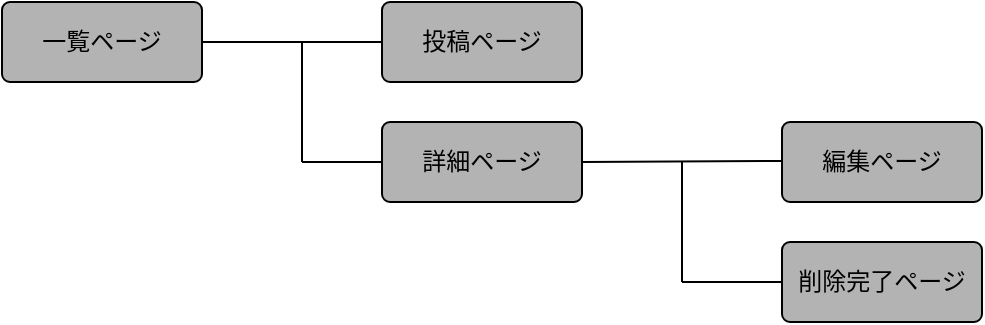 <mxfile>
    <diagram id="rGCHv9tnUERcJdvspk9j" name="ページ1">
        <mxGraphModel dx="728" dy="680" grid="1" gridSize="10" guides="1" tooltips="1" connect="1" arrows="1" fold="1" page="1" pageScale="1" pageWidth="827" pageHeight="1169" math="0" shadow="0">
            <root>
                <mxCell id="0"/>
                <mxCell id="1" parent="0"/>
                <mxCell id="11" style="edgeStyle=none;html=1;exitX=1;exitY=0.5;exitDx=0;exitDy=0;entryX=0;entryY=0.5;entryDx=0;entryDy=0;endArrow=none;endFill=0;" edge="1" parent="1" source="3" target="8">
                    <mxGeometry relative="1" as="geometry"/>
                </mxCell>
                <mxCell id="3" value="一覧ページ" style="rounded=1;arcSize=10;whiteSpace=wrap;html=1;align=center;fillColor=#B3B3B3;" vertex="1" parent="1">
                    <mxGeometry x="90" y="100" width="100" height="40" as="geometry"/>
                </mxCell>
                <mxCell id="8" value="投稿ページ" style="rounded=1;arcSize=10;whiteSpace=wrap;html=1;align=center;fillColor=#B3B3B3;" vertex="1" parent="1">
                    <mxGeometry x="280" y="100" width="100" height="40" as="geometry"/>
                </mxCell>
                <mxCell id="12" value="" style="endArrow=none;html=1;" edge="1" parent="1">
                    <mxGeometry width="50" height="50" relative="1" as="geometry">
                        <mxPoint x="240" y="180" as="sourcePoint"/>
                        <mxPoint x="240" y="120" as="targetPoint"/>
                    </mxGeometry>
                </mxCell>
                <mxCell id="17" value="" style="endArrow=none;html=1;" edge="1" parent="1">
                    <mxGeometry width="50" height="50" relative="1" as="geometry">
                        <mxPoint x="240" y="180" as="sourcePoint"/>
                        <mxPoint x="280" y="180" as="targetPoint"/>
                    </mxGeometry>
                </mxCell>
                <mxCell id="18" value="詳細ページ" style="rounded=1;arcSize=10;whiteSpace=wrap;html=1;align=center;fillColor=#B3B3B3;" vertex="1" parent="1">
                    <mxGeometry x="280" y="160" width="100" height="40" as="geometry"/>
                </mxCell>
                <mxCell id="19" value="" style="endArrow=none;html=1;" edge="1" parent="1">
                    <mxGeometry width="50" height="50" relative="1" as="geometry">
                        <mxPoint x="380" y="180" as="sourcePoint"/>
                        <mxPoint x="480" y="179.5" as="targetPoint"/>
                    </mxGeometry>
                </mxCell>
                <mxCell id="20" value="編集ページ" style="rounded=1;arcSize=10;whiteSpace=wrap;html=1;align=center;fillColor=#B3B3B3;" vertex="1" parent="1">
                    <mxGeometry x="480" y="160" width="100" height="40" as="geometry"/>
                </mxCell>
                <mxCell id="22" value="" style="endArrow=none;html=1;" edge="1" parent="1">
                    <mxGeometry width="50" height="50" relative="1" as="geometry">
                        <mxPoint x="430" y="240" as="sourcePoint"/>
                        <mxPoint x="430" y="180" as="targetPoint"/>
                    </mxGeometry>
                </mxCell>
                <mxCell id="23" value="" style="endArrow=none;html=1;" edge="1" parent="1">
                    <mxGeometry width="50" height="50" relative="1" as="geometry">
                        <mxPoint x="430" y="240" as="sourcePoint"/>
                        <mxPoint x="480" y="240" as="targetPoint"/>
                    </mxGeometry>
                </mxCell>
                <mxCell id="24" value="削除完了ページ" style="rounded=1;arcSize=10;whiteSpace=wrap;html=1;align=center;fillColor=#B3B3B3;" vertex="1" parent="1">
                    <mxGeometry x="480" y="220" width="100" height="40" as="geometry"/>
                </mxCell>
            </root>
        </mxGraphModel>
    </diagram>
</mxfile>